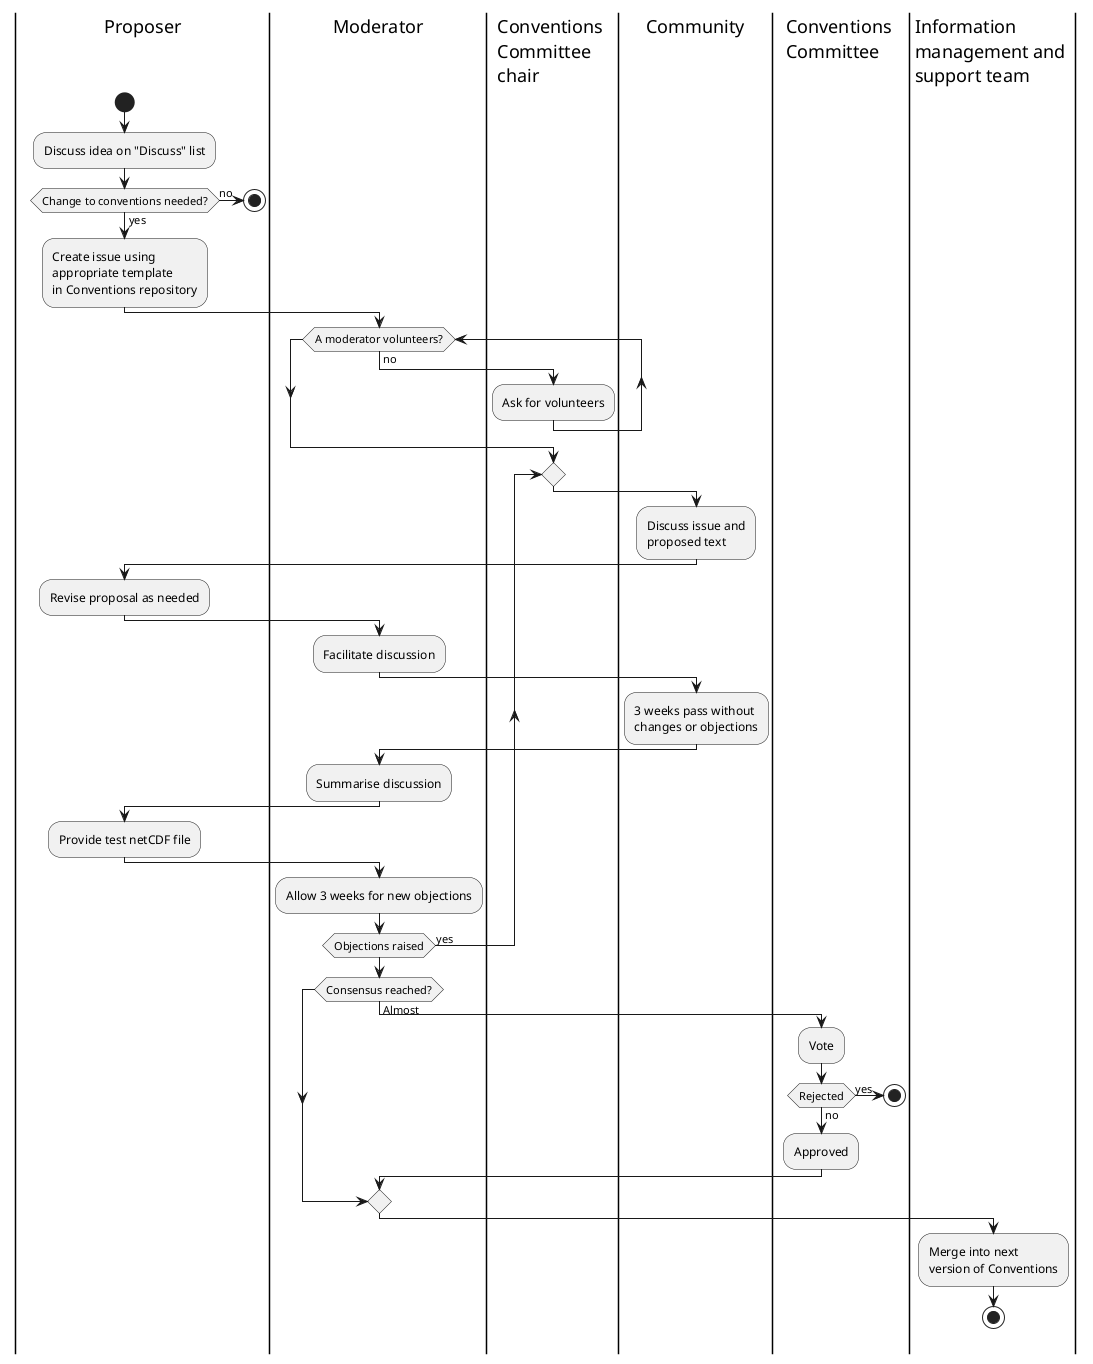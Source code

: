 @startuml
|Proposer|
start

:Discuss idea on "Discuss" list;
if (Change to conventions needed?) then (no)
  stop
else (yes)
  :Create issue using
  appropriate template
  in Conventions repository;

|Moderator|
while (A moderator volunteers?) is (no)
|Conventions \nCommittee \nchair|
  :Ask for volunteers;
endwhile

repeat
|Community|
:Discuss issue and
proposed text;

|Proposer|
:Revise proposal as needed;

|Moderator|
:Facilitate discussion;

|Community|
:3 weeks pass without \nchanges or objections;

|Moderator|
:Summarise discussion;

|Proposer|
:Provide test netCDF file;

|Moderator|
:Allow 3 weeks for new objections;
repeat while (Objections raised) is (yes)

if (Consensus reached?) then (Almost);
  |Conventions \nCommittee|
  :Vote;
  if (Rejected) then (yes)
    stop
  else (no)
    :Approved;
  endif
endif
|Information \nmanagement and \nsupport team|
:Merge into next \nversion of Conventions;

stop
@enduml
